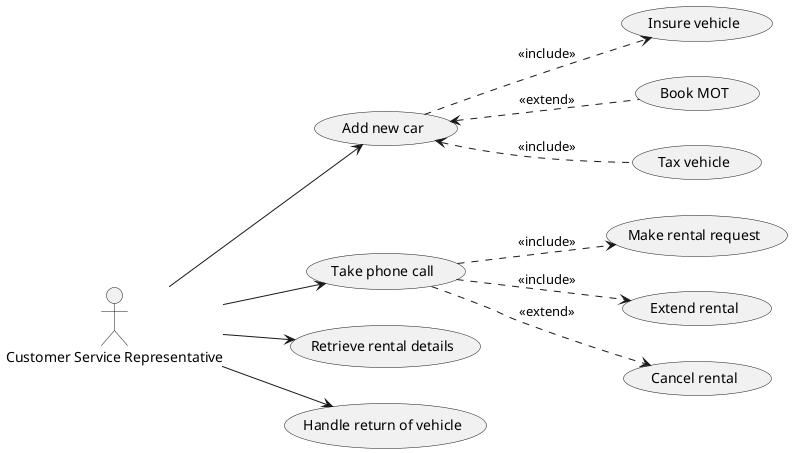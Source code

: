 @startuml
left to right direction

actor :Customer Service Representative: as csr

(Make rental request) as rentReq
(Extend rental) as rentExt
(Cancel rental) as rentCancel
(Add new car) as (addCar)
(Insure vehicle) as (insureVehicle)
(Take phone call) as (phoneBooking)

addCar <.. (Book MOT) : << extend >>
addCar <.. (Tax vehicle) : << include >>
addCar ..> insureVehicle : << include >>
csr --> (Retrieve rental details)
csr --> phoneBooking
phoneBooking ..> rentReq : << include >>
phoneBooking ..> rentExt : << include >>
phoneBooking ..> rentCancel : << extend >> 
csr --> addCar
csr --> (Handle return of vehicle)
@enduml